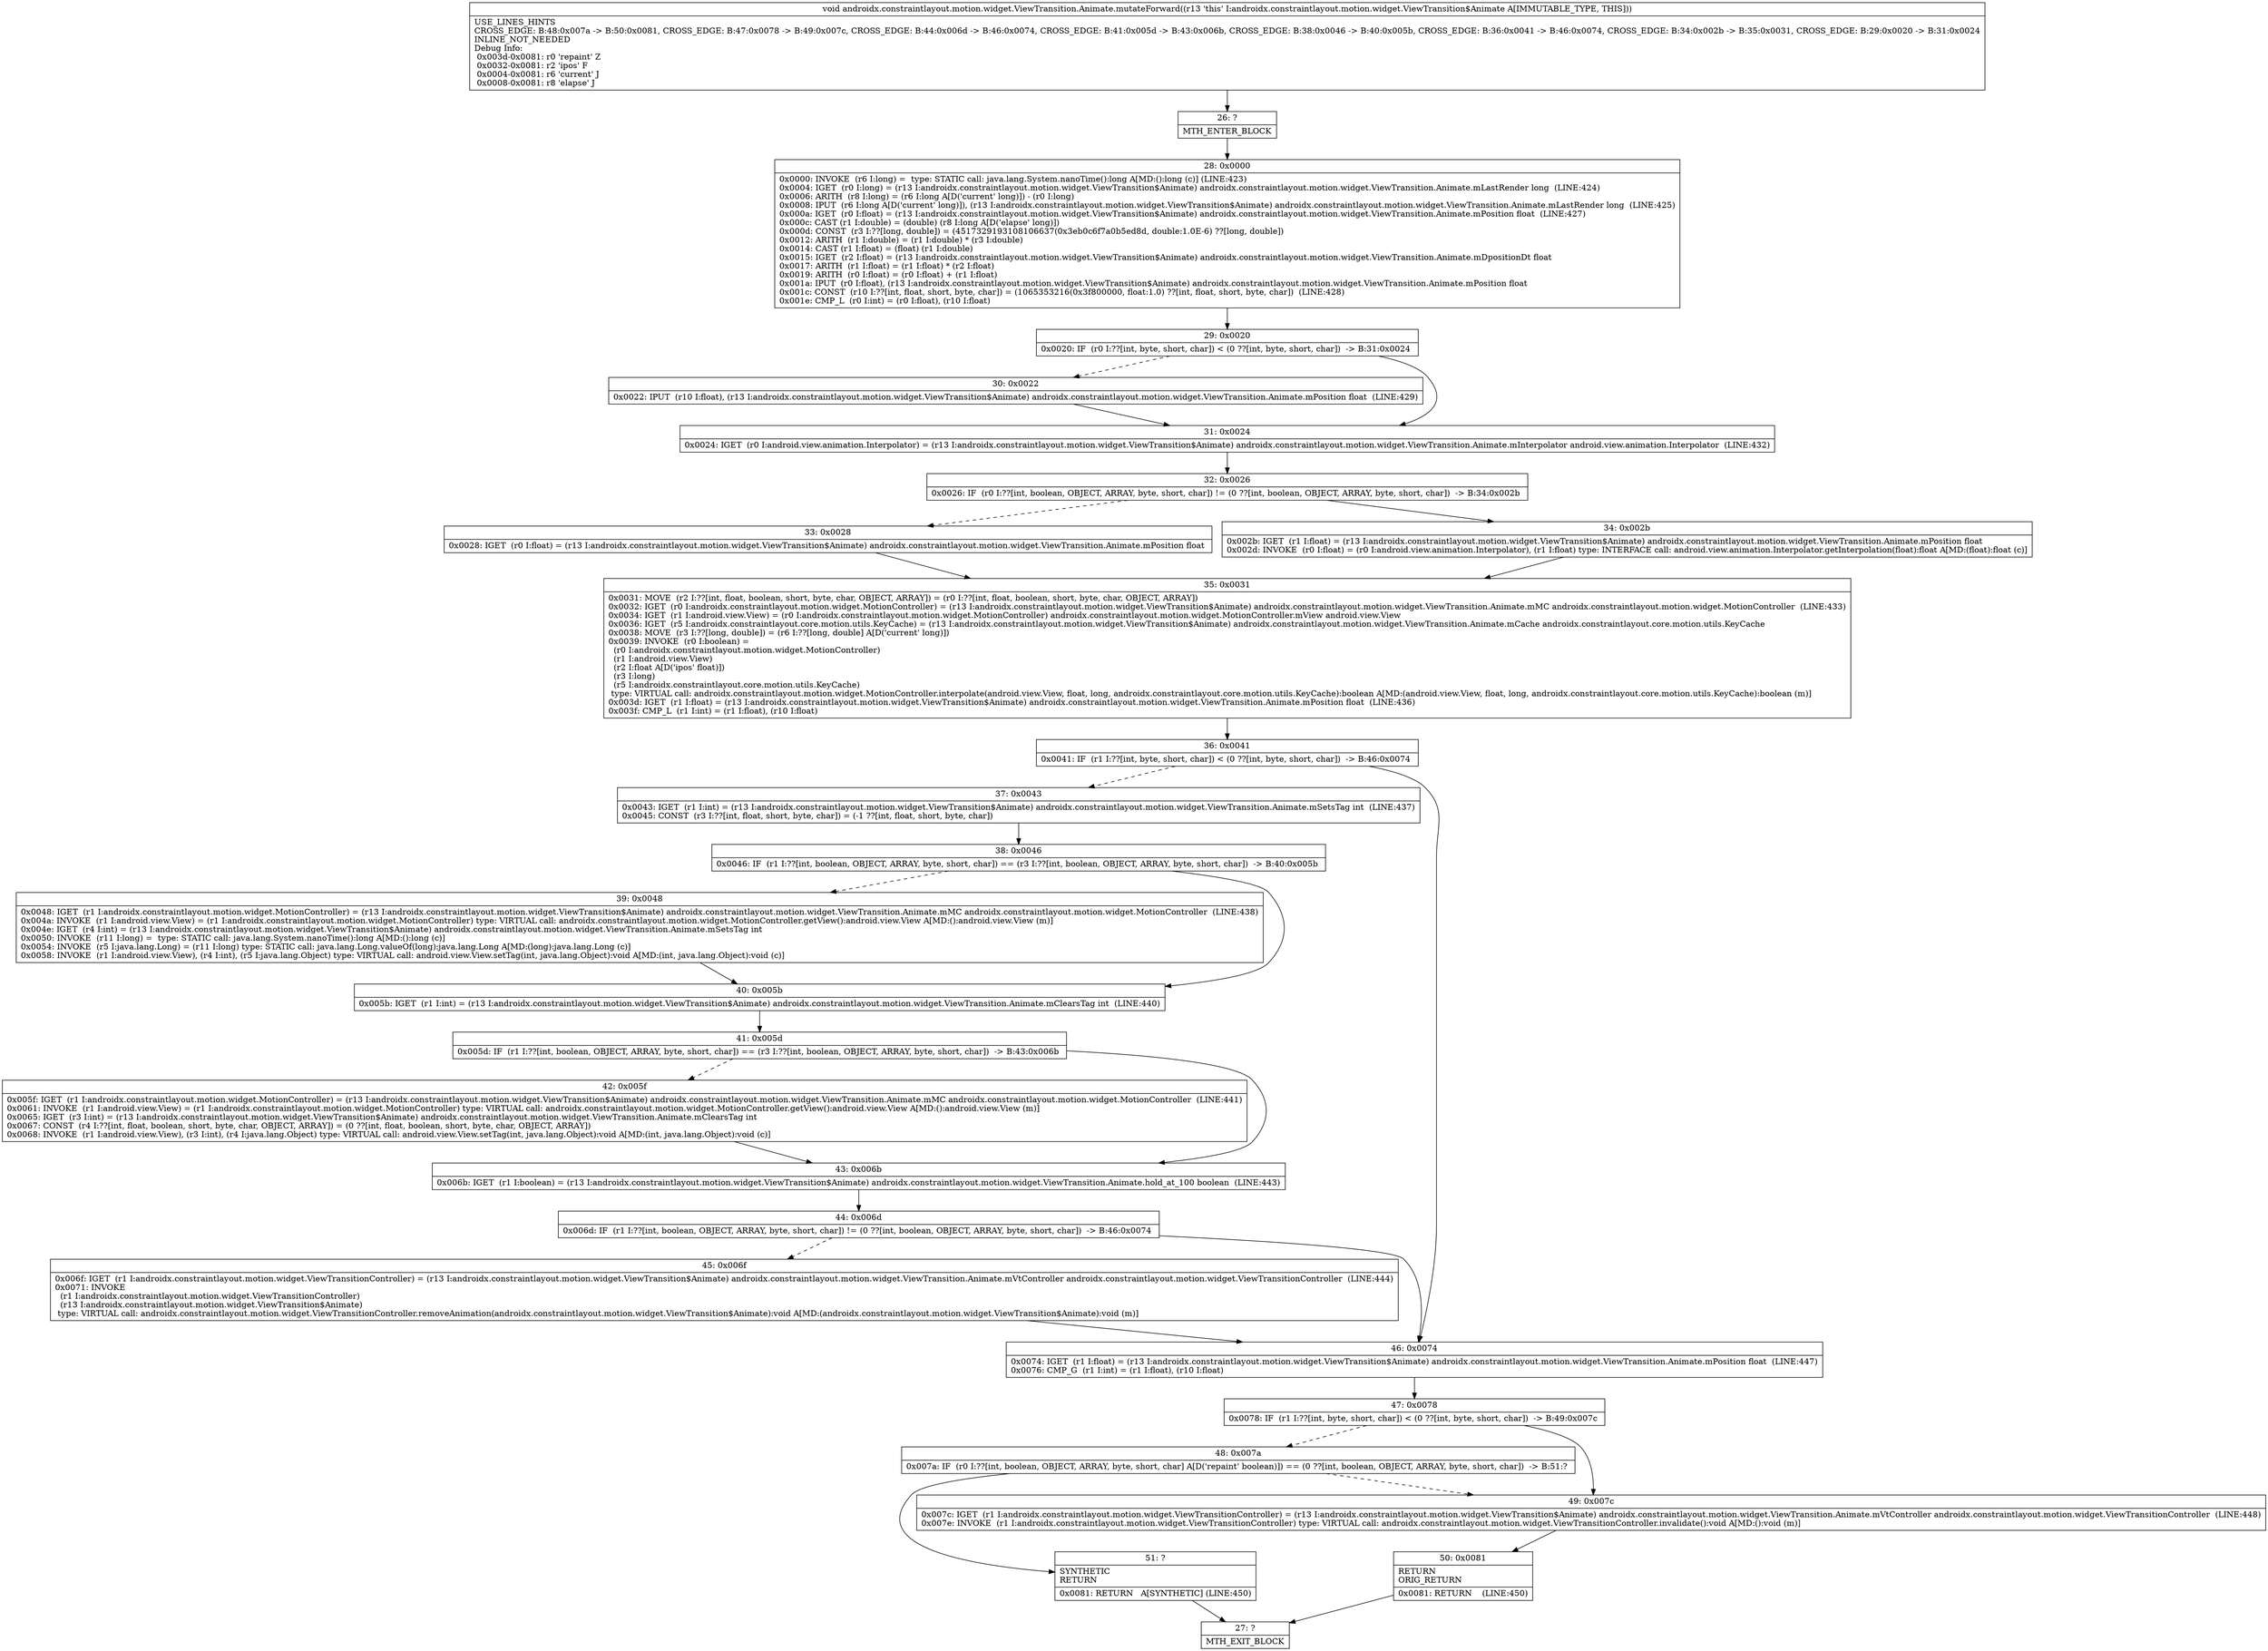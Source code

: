 digraph "CFG forandroidx.constraintlayout.motion.widget.ViewTransition.Animate.mutateForward()V" {
Node_26 [shape=record,label="{26\:\ ?|MTH_ENTER_BLOCK\l}"];
Node_28 [shape=record,label="{28\:\ 0x0000|0x0000: INVOKE  (r6 I:long) =  type: STATIC call: java.lang.System.nanoTime():long A[MD:():long (c)] (LINE:423)\l0x0004: IGET  (r0 I:long) = (r13 I:androidx.constraintlayout.motion.widget.ViewTransition$Animate) androidx.constraintlayout.motion.widget.ViewTransition.Animate.mLastRender long  (LINE:424)\l0x0006: ARITH  (r8 I:long) = (r6 I:long A[D('current' long)]) \- (r0 I:long) \l0x0008: IPUT  (r6 I:long A[D('current' long)]), (r13 I:androidx.constraintlayout.motion.widget.ViewTransition$Animate) androidx.constraintlayout.motion.widget.ViewTransition.Animate.mLastRender long  (LINE:425)\l0x000a: IGET  (r0 I:float) = (r13 I:androidx.constraintlayout.motion.widget.ViewTransition$Animate) androidx.constraintlayout.motion.widget.ViewTransition.Animate.mPosition float  (LINE:427)\l0x000c: CAST (r1 I:double) = (double) (r8 I:long A[D('elapse' long)]) \l0x000d: CONST  (r3 I:??[long, double]) = (4517329193108106637(0x3eb0c6f7a0b5ed8d, double:1.0E\-6) ??[long, double]) \l0x0012: ARITH  (r1 I:double) = (r1 I:double) * (r3 I:double) \l0x0014: CAST (r1 I:float) = (float) (r1 I:double) \l0x0015: IGET  (r2 I:float) = (r13 I:androidx.constraintlayout.motion.widget.ViewTransition$Animate) androidx.constraintlayout.motion.widget.ViewTransition.Animate.mDpositionDt float \l0x0017: ARITH  (r1 I:float) = (r1 I:float) * (r2 I:float) \l0x0019: ARITH  (r0 I:float) = (r0 I:float) + (r1 I:float) \l0x001a: IPUT  (r0 I:float), (r13 I:androidx.constraintlayout.motion.widget.ViewTransition$Animate) androidx.constraintlayout.motion.widget.ViewTransition.Animate.mPosition float \l0x001c: CONST  (r10 I:??[int, float, short, byte, char]) = (1065353216(0x3f800000, float:1.0) ??[int, float, short, byte, char])  (LINE:428)\l0x001e: CMP_L  (r0 I:int) = (r0 I:float), (r10 I:float) \l}"];
Node_29 [shape=record,label="{29\:\ 0x0020|0x0020: IF  (r0 I:??[int, byte, short, char]) \< (0 ??[int, byte, short, char])  \-\> B:31:0x0024 \l}"];
Node_30 [shape=record,label="{30\:\ 0x0022|0x0022: IPUT  (r10 I:float), (r13 I:androidx.constraintlayout.motion.widget.ViewTransition$Animate) androidx.constraintlayout.motion.widget.ViewTransition.Animate.mPosition float  (LINE:429)\l}"];
Node_31 [shape=record,label="{31\:\ 0x0024|0x0024: IGET  (r0 I:android.view.animation.Interpolator) = (r13 I:androidx.constraintlayout.motion.widget.ViewTransition$Animate) androidx.constraintlayout.motion.widget.ViewTransition.Animate.mInterpolator android.view.animation.Interpolator  (LINE:432)\l}"];
Node_32 [shape=record,label="{32\:\ 0x0026|0x0026: IF  (r0 I:??[int, boolean, OBJECT, ARRAY, byte, short, char]) != (0 ??[int, boolean, OBJECT, ARRAY, byte, short, char])  \-\> B:34:0x002b \l}"];
Node_33 [shape=record,label="{33\:\ 0x0028|0x0028: IGET  (r0 I:float) = (r13 I:androidx.constraintlayout.motion.widget.ViewTransition$Animate) androidx.constraintlayout.motion.widget.ViewTransition.Animate.mPosition float \l}"];
Node_35 [shape=record,label="{35\:\ 0x0031|0x0031: MOVE  (r2 I:??[int, float, boolean, short, byte, char, OBJECT, ARRAY]) = (r0 I:??[int, float, boolean, short, byte, char, OBJECT, ARRAY]) \l0x0032: IGET  (r0 I:androidx.constraintlayout.motion.widget.MotionController) = (r13 I:androidx.constraintlayout.motion.widget.ViewTransition$Animate) androidx.constraintlayout.motion.widget.ViewTransition.Animate.mMC androidx.constraintlayout.motion.widget.MotionController  (LINE:433)\l0x0034: IGET  (r1 I:android.view.View) = (r0 I:androidx.constraintlayout.motion.widget.MotionController) androidx.constraintlayout.motion.widget.MotionController.mView android.view.View \l0x0036: IGET  (r5 I:androidx.constraintlayout.core.motion.utils.KeyCache) = (r13 I:androidx.constraintlayout.motion.widget.ViewTransition$Animate) androidx.constraintlayout.motion.widget.ViewTransition.Animate.mCache androidx.constraintlayout.core.motion.utils.KeyCache \l0x0038: MOVE  (r3 I:??[long, double]) = (r6 I:??[long, double] A[D('current' long)]) \l0x0039: INVOKE  (r0 I:boolean) = \l  (r0 I:androidx.constraintlayout.motion.widget.MotionController)\l  (r1 I:android.view.View)\l  (r2 I:float A[D('ipos' float)])\l  (r3 I:long)\l  (r5 I:androidx.constraintlayout.core.motion.utils.KeyCache)\l type: VIRTUAL call: androidx.constraintlayout.motion.widget.MotionController.interpolate(android.view.View, float, long, androidx.constraintlayout.core.motion.utils.KeyCache):boolean A[MD:(android.view.View, float, long, androidx.constraintlayout.core.motion.utils.KeyCache):boolean (m)]\l0x003d: IGET  (r1 I:float) = (r13 I:androidx.constraintlayout.motion.widget.ViewTransition$Animate) androidx.constraintlayout.motion.widget.ViewTransition.Animate.mPosition float  (LINE:436)\l0x003f: CMP_L  (r1 I:int) = (r1 I:float), (r10 I:float) \l}"];
Node_36 [shape=record,label="{36\:\ 0x0041|0x0041: IF  (r1 I:??[int, byte, short, char]) \< (0 ??[int, byte, short, char])  \-\> B:46:0x0074 \l}"];
Node_37 [shape=record,label="{37\:\ 0x0043|0x0043: IGET  (r1 I:int) = (r13 I:androidx.constraintlayout.motion.widget.ViewTransition$Animate) androidx.constraintlayout.motion.widget.ViewTransition.Animate.mSetsTag int  (LINE:437)\l0x0045: CONST  (r3 I:??[int, float, short, byte, char]) = (\-1 ??[int, float, short, byte, char]) \l}"];
Node_38 [shape=record,label="{38\:\ 0x0046|0x0046: IF  (r1 I:??[int, boolean, OBJECT, ARRAY, byte, short, char]) == (r3 I:??[int, boolean, OBJECT, ARRAY, byte, short, char])  \-\> B:40:0x005b \l}"];
Node_39 [shape=record,label="{39\:\ 0x0048|0x0048: IGET  (r1 I:androidx.constraintlayout.motion.widget.MotionController) = (r13 I:androidx.constraintlayout.motion.widget.ViewTransition$Animate) androidx.constraintlayout.motion.widget.ViewTransition.Animate.mMC androidx.constraintlayout.motion.widget.MotionController  (LINE:438)\l0x004a: INVOKE  (r1 I:android.view.View) = (r1 I:androidx.constraintlayout.motion.widget.MotionController) type: VIRTUAL call: androidx.constraintlayout.motion.widget.MotionController.getView():android.view.View A[MD:():android.view.View (m)]\l0x004e: IGET  (r4 I:int) = (r13 I:androidx.constraintlayout.motion.widget.ViewTransition$Animate) androidx.constraintlayout.motion.widget.ViewTransition.Animate.mSetsTag int \l0x0050: INVOKE  (r11 I:long) =  type: STATIC call: java.lang.System.nanoTime():long A[MD:():long (c)]\l0x0054: INVOKE  (r5 I:java.lang.Long) = (r11 I:long) type: STATIC call: java.lang.Long.valueOf(long):java.lang.Long A[MD:(long):java.lang.Long (c)]\l0x0058: INVOKE  (r1 I:android.view.View), (r4 I:int), (r5 I:java.lang.Object) type: VIRTUAL call: android.view.View.setTag(int, java.lang.Object):void A[MD:(int, java.lang.Object):void (c)]\l}"];
Node_40 [shape=record,label="{40\:\ 0x005b|0x005b: IGET  (r1 I:int) = (r13 I:androidx.constraintlayout.motion.widget.ViewTransition$Animate) androidx.constraintlayout.motion.widget.ViewTransition.Animate.mClearsTag int  (LINE:440)\l}"];
Node_41 [shape=record,label="{41\:\ 0x005d|0x005d: IF  (r1 I:??[int, boolean, OBJECT, ARRAY, byte, short, char]) == (r3 I:??[int, boolean, OBJECT, ARRAY, byte, short, char])  \-\> B:43:0x006b \l}"];
Node_42 [shape=record,label="{42\:\ 0x005f|0x005f: IGET  (r1 I:androidx.constraintlayout.motion.widget.MotionController) = (r13 I:androidx.constraintlayout.motion.widget.ViewTransition$Animate) androidx.constraintlayout.motion.widget.ViewTransition.Animate.mMC androidx.constraintlayout.motion.widget.MotionController  (LINE:441)\l0x0061: INVOKE  (r1 I:android.view.View) = (r1 I:androidx.constraintlayout.motion.widget.MotionController) type: VIRTUAL call: androidx.constraintlayout.motion.widget.MotionController.getView():android.view.View A[MD:():android.view.View (m)]\l0x0065: IGET  (r3 I:int) = (r13 I:androidx.constraintlayout.motion.widget.ViewTransition$Animate) androidx.constraintlayout.motion.widget.ViewTransition.Animate.mClearsTag int \l0x0067: CONST  (r4 I:??[int, float, boolean, short, byte, char, OBJECT, ARRAY]) = (0 ??[int, float, boolean, short, byte, char, OBJECT, ARRAY]) \l0x0068: INVOKE  (r1 I:android.view.View), (r3 I:int), (r4 I:java.lang.Object) type: VIRTUAL call: android.view.View.setTag(int, java.lang.Object):void A[MD:(int, java.lang.Object):void (c)]\l}"];
Node_43 [shape=record,label="{43\:\ 0x006b|0x006b: IGET  (r1 I:boolean) = (r13 I:androidx.constraintlayout.motion.widget.ViewTransition$Animate) androidx.constraintlayout.motion.widget.ViewTransition.Animate.hold_at_100 boolean  (LINE:443)\l}"];
Node_44 [shape=record,label="{44\:\ 0x006d|0x006d: IF  (r1 I:??[int, boolean, OBJECT, ARRAY, byte, short, char]) != (0 ??[int, boolean, OBJECT, ARRAY, byte, short, char])  \-\> B:46:0x0074 \l}"];
Node_45 [shape=record,label="{45\:\ 0x006f|0x006f: IGET  (r1 I:androidx.constraintlayout.motion.widget.ViewTransitionController) = (r13 I:androidx.constraintlayout.motion.widget.ViewTransition$Animate) androidx.constraintlayout.motion.widget.ViewTransition.Animate.mVtController androidx.constraintlayout.motion.widget.ViewTransitionController  (LINE:444)\l0x0071: INVOKE  \l  (r1 I:androidx.constraintlayout.motion.widget.ViewTransitionController)\l  (r13 I:androidx.constraintlayout.motion.widget.ViewTransition$Animate)\l type: VIRTUAL call: androidx.constraintlayout.motion.widget.ViewTransitionController.removeAnimation(androidx.constraintlayout.motion.widget.ViewTransition$Animate):void A[MD:(androidx.constraintlayout.motion.widget.ViewTransition$Animate):void (m)]\l}"];
Node_46 [shape=record,label="{46\:\ 0x0074|0x0074: IGET  (r1 I:float) = (r13 I:androidx.constraintlayout.motion.widget.ViewTransition$Animate) androidx.constraintlayout.motion.widget.ViewTransition.Animate.mPosition float  (LINE:447)\l0x0076: CMP_G  (r1 I:int) = (r1 I:float), (r10 I:float) \l}"];
Node_47 [shape=record,label="{47\:\ 0x0078|0x0078: IF  (r1 I:??[int, byte, short, char]) \< (0 ??[int, byte, short, char])  \-\> B:49:0x007c \l}"];
Node_48 [shape=record,label="{48\:\ 0x007a|0x007a: IF  (r0 I:??[int, boolean, OBJECT, ARRAY, byte, short, char] A[D('repaint' boolean)]) == (0 ??[int, boolean, OBJECT, ARRAY, byte, short, char])  \-\> B:51:? \l}"];
Node_51 [shape=record,label="{51\:\ ?|SYNTHETIC\lRETURN\l|0x0081: RETURN   A[SYNTHETIC] (LINE:450)\l}"];
Node_27 [shape=record,label="{27\:\ ?|MTH_EXIT_BLOCK\l}"];
Node_49 [shape=record,label="{49\:\ 0x007c|0x007c: IGET  (r1 I:androidx.constraintlayout.motion.widget.ViewTransitionController) = (r13 I:androidx.constraintlayout.motion.widget.ViewTransition$Animate) androidx.constraintlayout.motion.widget.ViewTransition.Animate.mVtController androidx.constraintlayout.motion.widget.ViewTransitionController  (LINE:448)\l0x007e: INVOKE  (r1 I:androidx.constraintlayout.motion.widget.ViewTransitionController) type: VIRTUAL call: androidx.constraintlayout.motion.widget.ViewTransitionController.invalidate():void A[MD:():void (m)]\l}"];
Node_50 [shape=record,label="{50\:\ 0x0081|RETURN\lORIG_RETURN\l|0x0081: RETURN    (LINE:450)\l}"];
Node_34 [shape=record,label="{34\:\ 0x002b|0x002b: IGET  (r1 I:float) = (r13 I:androidx.constraintlayout.motion.widget.ViewTransition$Animate) androidx.constraintlayout.motion.widget.ViewTransition.Animate.mPosition float \l0x002d: INVOKE  (r0 I:float) = (r0 I:android.view.animation.Interpolator), (r1 I:float) type: INTERFACE call: android.view.animation.Interpolator.getInterpolation(float):float A[MD:(float):float (c)]\l}"];
MethodNode[shape=record,label="{void androidx.constraintlayout.motion.widget.ViewTransition.Animate.mutateForward((r13 'this' I:androidx.constraintlayout.motion.widget.ViewTransition$Animate A[IMMUTABLE_TYPE, THIS]))  | USE_LINES_HINTS\lCROSS_EDGE: B:48:0x007a \-\> B:50:0x0081, CROSS_EDGE: B:47:0x0078 \-\> B:49:0x007c, CROSS_EDGE: B:44:0x006d \-\> B:46:0x0074, CROSS_EDGE: B:41:0x005d \-\> B:43:0x006b, CROSS_EDGE: B:38:0x0046 \-\> B:40:0x005b, CROSS_EDGE: B:36:0x0041 \-\> B:46:0x0074, CROSS_EDGE: B:34:0x002b \-\> B:35:0x0031, CROSS_EDGE: B:29:0x0020 \-\> B:31:0x0024\lINLINE_NOT_NEEDED\lDebug Info:\l  0x003d\-0x0081: r0 'repaint' Z\l  0x0032\-0x0081: r2 'ipos' F\l  0x0004\-0x0081: r6 'current' J\l  0x0008\-0x0081: r8 'elapse' J\l}"];
MethodNode -> Node_26;Node_26 -> Node_28;
Node_28 -> Node_29;
Node_29 -> Node_30[style=dashed];
Node_29 -> Node_31;
Node_30 -> Node_31;
Node_31 -> Node_32;
Node_32 -> Node_33[style=dashed];
Node_32 -> Node_34;
Node_33 -> Node_35;
Node_35 -> Node_36;
Node_36 -> Node_37[style=dashed];
Node_36 -> Node_46;
Node_37 -> Node_38;
Node_38 -> Node_39[style=dashed];
Node_38 -> Node_40;
Node_39 -> Node_40;
Node_40 -> Node_41;
Node_41 -> Node_42[style=dashed];
Node_41 -> Node_43;
Node_42 -> Node_43;
Node_43 -> Node_44;
Node_44 -> Node_45[style=dashed];
Node_44 -> Node_46;
Node_45 -> Node_46;
Node_46 -> Node_47;
Node_47 -> Node_48[style=dashed];
Node_47 -> Node_49;
Node_48 -> Node_49[style=dashed];
Node_48 -> Node_51;
Node_51 -> Node_27;
Node_49 -> Node_50;
Node_50 -> Node_27;
Node_34 -> Node_35;
}

